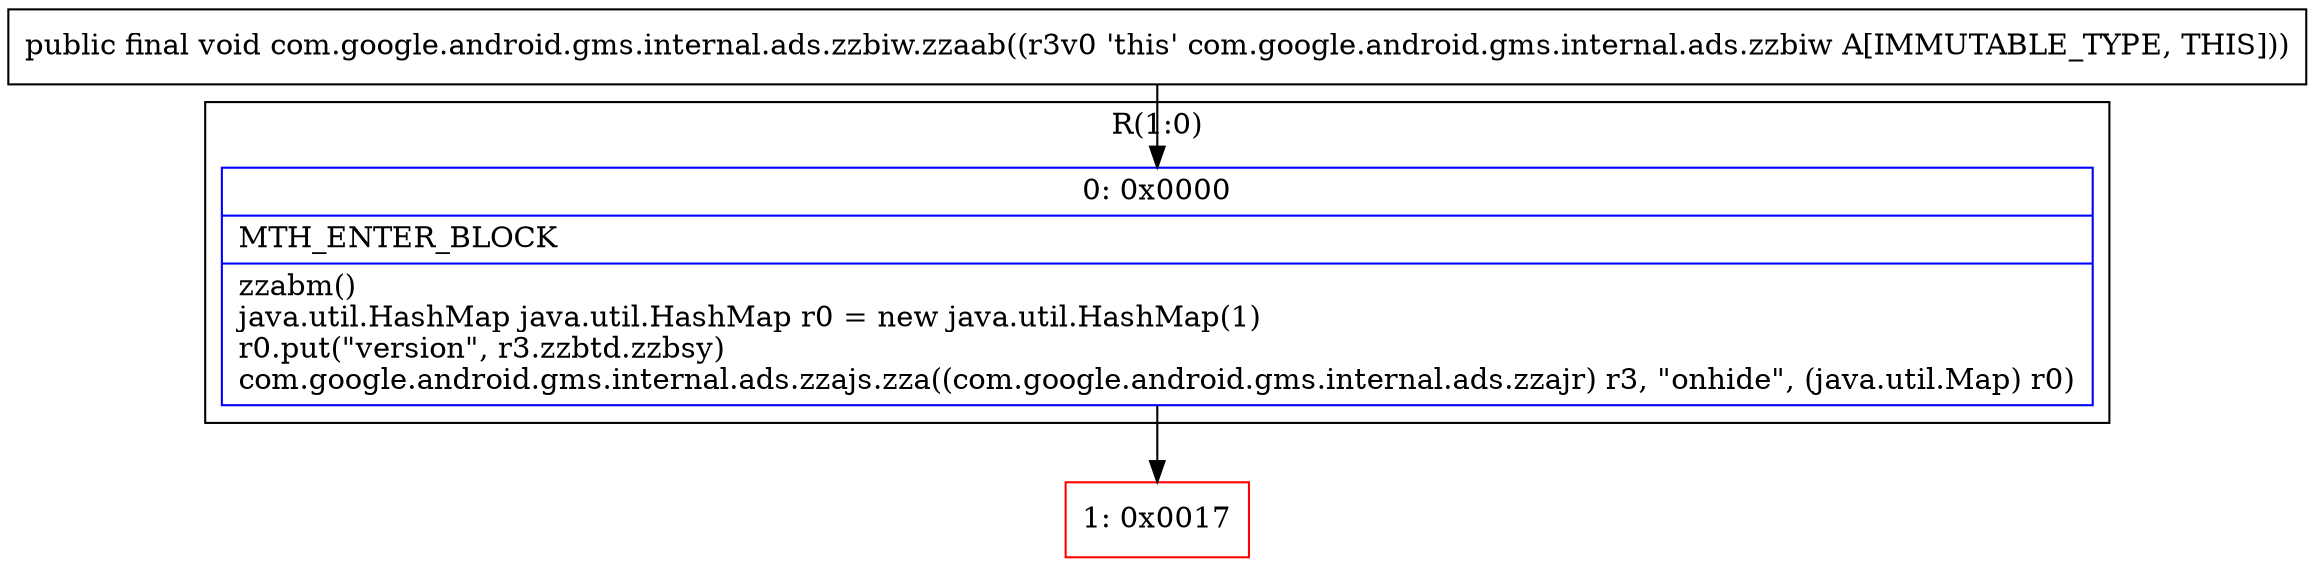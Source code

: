 digraph "CFG forcom.google.android.gms.internal.ads.zzbiw.zzaab()V" {
subgraph cluster_Region_596686092 {
label = "R(1:0)";
node [shape=record,color=blue];
Node_0 [shape=record,label="{0\:\ 0x0000|MTH_ENTER_BLOCK\l|zzabm()\ljava.util.HashMap java.util.HashMap r0 = new java.util.HashMap(1)\lr0.put(\"version\", r3.zzbtd.zzbsy)\lcom.google.android.gms.internal.ads.zzajs.zza((com.google.android.gms.internal.ads.zzajr) r3, \"onhide\", (java.util.Map) r0)\l}"];
}
Node_1 [shape=record,color=red,label="{1\:\ 0x0017}"];
MethodNode[shape=record,label="{public final void com.google.android.gms.internal.ads.zzbiw.zzaab((r3v0 'this' com.google.android.gms.internal.ads.zzbiw A[IMMUTABLE_TYPE, THIS])) }"];
MethodNode -> Node_0;
Node_0 -> Node_1;
}

